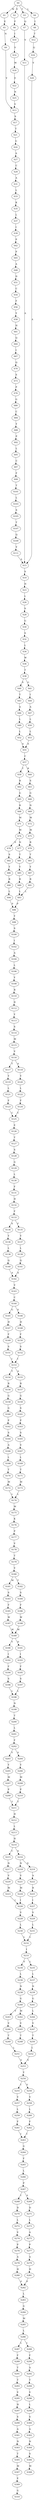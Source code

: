strict digraph  {
	S0 -> S1 [ label = M ];
	S0 -> S2 [ label = V ];
	S0 -> S3 [ label = T ];
	S0 -> S4 [ label = L ];
	S1 -> S5 [ label = E ];
	S2 -> S6 [ label = F ];
	S3 -> S7 [ label = Q ];
	S4 -> S8 [ label = I ];
	S5 -> S9 [ label = N ];
	S6 -> S10 [ label = I ];
	S7 -> S11 [ label = V ];
	S8 -> S12 [ label = T ];
	S9 -> S13 [ label = V ];
	S10 -> S14 [ label = V ];
	S11 -> S15 [ label = A ];
	S12 -> S16 [ label = Q ];
	S13 -> S17 [ label = S ];
	S14 -> S18 [ label = M ];
	S15 -> S19 [ label = S ];
	S16 -> S20 [ label = V ];
	S17 -> S21 [ label = T ];
	S18 -> S22 [ label = E ];
	S19 -> S23 [ label = H ];
	S20 -> S15 [ label = A ];
	S21 -> S24 [ label = G ];
	S22 -> S25 [ label = N ];
	S23 -> S26 [ label = L ];
	S24 -> S27 [ label = A ];
	S25 -> S13 [ label = V ];
	S26 -> S28 [ label = S ];
	S27 -> S29 [ label = C ];
	S28 -> S30 [ label = G ];
	S29 -> S31 [ label = A ];
	S30 -> S32 [ label = S ];
	S31 -> S33 [ label = L ];
	S32 -> S34 [ label = L ];
	S33 -> S35 [ label = K ];
	S34 -> S36 [ label = W ];
	S35 -> S37 [ label = L ];
	S36 -> S38 [ label = T ];
	S37 -> S39 [ label = I ];
	S38 -> S40 [ label = S ];
	S38 -> S41 [ label = G ];
	S39 -> S42 [ label = P ];
	S40 -> S43 [ label = T ];
	S41 -> S44 [ label = I ];
	S42 -> S45 [ label = P ];
	S43 -> S46 [ label = A ];
	S44 -> S47 [ label = A ];
	S45 -> S48 [ label = A ];
	S46 -> S49 [ label = L ];
	S47 -> S50 [ label = L ];
	S48 -> S51 [ label = D ];
	S49 -> S52 [ label = L ];
	S50 -> S53 [ label = L ];
	S51 -> S54 [ label = C ];
	S52 -> S55 [ label = A ];
	S53 -> S55 [ label = A ];
	S54 -> S56 [ label = F ];
	S55 -> S57 [ label = C ];
	S56 -> S58 [ label = Y ];
	S57 -> S59 [ label = T ];
	S57 -> S60 [ label = R ];
	S58 -> S61 [ label = H ];
	S59 -> S62 [ label = R ];
	S60 -> S63 [ label = S ];
	S61 -> S64 [ label = Q ];
	S62 -> S65 [ label = G ];
	S63 -> S66 [ label = G ];
	S64 -> S67 [ label = I ];
	S65 -> S68 [ label = R ];
	S66 -> S69 [ label = N ];
	S67 -> S70 [ label = Q ];
	S68 -> S71 [ label = M ];
	S69 -> S72 [ label = M ];
	S70 -> S73 [ label = S ];
	S71 -> S74 [ label = M ];
	S72 -> S75 [ label = M ];
	S73 -> S76 [ label = P ];
	S74 -> S77 [ label = N ];
	S74 -> S78 [ label = S ];
	S75 -> S79 [ label = R ];
	S76 -> S80 [ label = G ];
	S77 -> S81 [ label = T ];
	S78 -> S82 [ label = S ];
	S79 -> S83 [ label = T ];
	S80 -> S84 [ label = C ];
	S81 -> S85 [ label = Y ];
	S82 -> S86 [ label = Y ];
	S83 -> S87 [ label = Y ];
	S84 -> S88 [ label = Y ];
	S85 -> S89 [ label = R ];
	S86 -> S90 [ label = R ];
	S87 -> S91 [ label = R ];
	S88 -> S92 [ label = P ];
	S89 -> S93 [ label = L ];
	S90 -> S94 [ label = L ];
	S91 -> S93 [ label = L ];
	S92 -> S95 [ label = L ];
	S93 -> S96 [ label = P ];
	S94 -> S96 [ label = P ];
	S95 -> S97 [ label = C ];
	S96 -> S98 [ label = Y ];
	S97 -> S99 [ label = F ];
	S98 -> S100 [ label = S ];
	S99 -> S101 [ label = T ];
	S100 -> S102 [ label = I ];
	S101 -> S103 [ label = L ];
	S102 -> S104 [ label = A ];
	S103 -> S105 [ label = S ];
	S104 -> S106 [ label = L ];
	S105 -> S107 [ label = T ];
	S106 -> S108 [ label = Y ];
	S107 -> S109 [ label = Q ];
	S108 -> S110 [ label = R ];
	S109 -> S111 [ label = V ];
	S110 -> S112 [ label = D ];
	S111 -> S15 [ label = A ];
	S112 -> S113 [ label = Y ];
	S113 -> S114 [ label = S ];
	S114 -> S115 [ label = M ];
	S115 -> S116 [ label = V ];
	S116 -> S117 [ label = T ];
	S116 -> S118 [ label = A ];
	S117 -> S119 [ label = Y ];
	S118 -> S120 [ label = Y ];
	S119 -> S121 [ label = L ];
	S120 -> S122 [ label = L ];
	S121 -> S123 [ label = F ];
	S122 -> S124 [ label = F ];
	S123 -> S125 [ label = C ];
	S124 -> S125 [ label = C ];
	S125 -> S126 [ label = E ];
	S126 -> S127 [ label = T ];
	S127 -> S128 [ label = S ];
	S128 -> S129 [ label = G ];
	S129 -> S130 [ label = L ];
	S130 -> S131 [ label = F ];
	S131 -> S132 [ label = H ];
	S132 -> S133 [ label = F ];
	S133 -> S134 [ label = S ];
	S133 -> S135 [ label = F ];
	S134 -> S136 [ label = Y ];
	S135 -> S137 [ label = Y ];
	S136 -> S138 [ label = L ];
	S137 -> S139 [ label = L ];
	S138 -> S140 [ label = Q ];
	S139 -> S141 [ label = Q ];
	S140 -> S142 [ label = A ];
	S141 -> S142 [ label = A ];
	S142 -> S143 [ label = V ];
	S143 -> S144 [ label = C ];
	S144 -> S145 [ label = G ];
	S144 -> S146 [ label = S ];
	S145 -> S147 [ label = H ];
	S146 -> S148 [ label = H ];
	S147 -> S149 [ label = F ];
	S148 -> S150 [ label = F ];
	S149 -> S151 [ label = S ];
	S150 -> S152 [ label = S ];
	S151 -> S153 [ label = I ];
	S152 -> S153 [ label = I ];
	S153 -> S154 [ label = T ];
	S153 -> S155 [ label = A ];
	S154 -> S156 [ label = R ];
	S155 -> S157 [ label = R ];
	S156 -> S158 [ label = G ];
	S157 -> S159 [ label = G ];
	S158 -> S160 [ label = G ];
	S159 -> S161 [ label = S ];
	S160 -> S162 [ label = P ];
	S161 -> S163 [ label = P ];
	S162 -> S164 [ label = S ];
	S163 -> S165 [ label = S ];
	S164 -> S166 [ label = A ];
	S165 -> S167 [ label = V ];
	S166 -> S168 [ label = L ];
	S167 -> S169 [ label = L ];
	S168 -> S170 [ label = T ];
	S169 -> S171 [ label = T ];
	S170 -> S172 [ label = M ];
	S171 -> S173 [ label = M ];
	S172 -> S174 [ label = L ];
	S173 -> S174 [ label = L ];
	S174 -> S175 [ label = M ];
	S175 -> S176 [ label = K ];
	S176 -> S177 [ label = P ];
	S177 -> S178 [ label = V ];
	S178 -> S179 [ label = T ];
	S179 -> S180 [ label = V ];
	S180 -> S181 [ label = M ];
	S180 -> S182 [ label = T ];
	S181 -> S183 [ label = S ];
	S182 -> S184 [ label = S ];
	S183 -> S185 [ label = F ];
	S184 -> S186 [ label = F ];
	S185 -> S187 [ label = W ];
	S186 -> S188 [ label = W ];
	S187 -> S189 [ label = M ];
	S188 -> S189 [ label = M ];
	S189 -> S190 [ label = Y ];
	S189 -> S191 [ label = D ];
	S190 -> S192 [ label = I ];
	S191 -> S193 [ label = I ];
	S192 -> S194 [ label = F ];
	S193 -> S195 [ label = F ];
	S194 -> S196 [ label = S ];
	S195 -> S197 [ label = S ];
	S196 -> S198 [ label = L ];
	S197 -> S198 [ label = L ];
	S198 -> S199 [ label = N ];
	S199 -> S200 [ label = T ];
	S200 -> S201 [ label = L ];
	S201 -> S202 [ label = F ];
	S202 -> S203 [ label = Y ];
	S202 -> S204 [ label = S ];
	S203 -> S205 [ label = Y ];
	S204 -> S206 [ label = Y ];
	S205 -> S207 [ label = M ];
	S206 -> S208 [ label = M ];
	S207 -> S209 [ label = P ];
	S208 -> S210 [ label = P ];
	S209 -> S211 [ label = T ];
	S210 -> S211 [ label = T ];
	S211 -> S212 [ label = H ];
	S212 -> S213 [ label = L ];
	S213 -> S214 [ label = H ];
	S214 -> S215 [ label = C ];
	S214 -> S216 [ label = S ];
	S215 -> S217 [ label = N ];
	S216 -> S218 [ label = N ];
	S216 -> S219 [ label = D ];
	S217 -> S220 [ label = V ];
	S218 -> S221 [ label = V ];
	S219 -> S222 [ label = A ];
	S220 -> S223 [ label = M ];
	S221 -> S224 [ label = M ];
	S222 -> S225 [ label = R ];
	S223 -> S226 [ label = I ];
	S224 -> S226 [ label = I ];
	S225 -> S227 [ label = I ];
	S226 -> S228 [ label = V ];
	S227 -> S229 [ label = V ];
	S228 -> S230 [ label = L ];
	S229 -> S231 [ label = L ];
	S230 -> S232 [ label = L ];
	S231 -> S232 [ label = L ];
	S232 -> S233 [ label = I ];
	S233 -> S234 [ label = V ];
	S233 -> S235 [ label = L ];
	S234 -> S236 [ label = L ];
	S235 -> S237 [ label = L ];
	S236 -> S238 [ label = N ];
	S237 -> S239 [ label = N ];
	S238 -> S240 [ label = G ];
	S239 -> S241 [ label = G ];
	S240 -> S242 [ label = M ];
	S240 -> S243 [ label = V ];
	S241 -> S244 [ label = L ];
	S242 -> S245 [ label = V ];
	S243 -> S246 [ label = V ];
	S244 -> S247 [ label = V ];
	S245 -> S248 [ label = T ];
	S246 -> S249 [ label = T ];
	S247 -> S250 [ label = T ];
	S249 -> S251 [ label = L ];
	S250 -> S252 [ label = L ];
	S251 -> S253 [ label = V ];
	S252 -> S253 [ label = V ];
	S253 -> S254 [ label = Y ];
	S254 -> S255 [ label = I ];
	S254 -> S256 [ label = V ];
	S255 -> S257 [ label = V ];
	S256 -> S258 [ label = V ];
	S257 -> S259 [ label = L ];
	S258 -> S260 [ label = L ];
	S259 -> S261 [ label = F ];
	S260 -> S262 [ label = F ];
	S261 -> S263 [ label = I ];
	S262 -> S263 [ label = I ];
	S263 -> S264 [ label = G ];
	S264 -> S265 [ label = F ];
	S265 -> S266 [ label = L ];
	S266 -> S267 [ label = P ];
	S267 -> S268 [ label = I ];
	S267 -> S269 [ label = A ];
	S268 -> S270 [ label = D ];
	S269 -> S271 [ label = D ];
	S270 -> S272 [ label = L ];
	S271 -> S273 [ label = L ];
	S272 -> S274 [ label = V ];
	S273 -> S275 [ label = A ];
	S274 -> S276 [ label = P ];
	S275 -> S277 [ label = P ];
	S276 -> S278 [ label = A ];
	S277 -> S279 [ label = A ];
	S278 -> S280 [ label = H ];
	S279 -> S281 [ label = H ];
	S280 -> S282 [ label = P ];
	S281 -> S282 [ label = P ];
	S282 -> S283 [ label = L ];
	S283 -> S284 [ label = G ];
	S284 -> S285 [ label = M ];
	S285 -> S286 [ label = L ];
	S286 -> S287 [ label = L ];
	S286 -> S288 [ label = I ];
	S287 -> S289 [ label = F ];
	S288 -> S290 [ label = F ];
	S289 -> S291 [ label = T ];
	S290 -> S292 [ label = A ];
	S291 -> S293 [ label = T ];
	S292 -> S294 [ label = T ];
	S293 -> S295 [ label = V ];
	S294 -> S296 [ label = V ];
	S295 -> S297 [ label = H ];
	S296 -> S298 [ label = L ];
	S297 -> S299 [ label = S ];
	S298 -> S300 [ label = S ];
	S299 -> S301 [ label = A ];
	S300 -> S302 [ label = A ];
	S301 -> S303 [ label = N ];
	S302 -> S304 [ label = N ];
	S303 -> S305 [ label = T ];
	S304 -> S306 [ label = S ];
	S305 -> S307 [ label = M ];
	S306 -> S308 [ label = M ];
	S307 -> S309 [ label = E ];
	S309 -> S310 [ label = G ];
}
